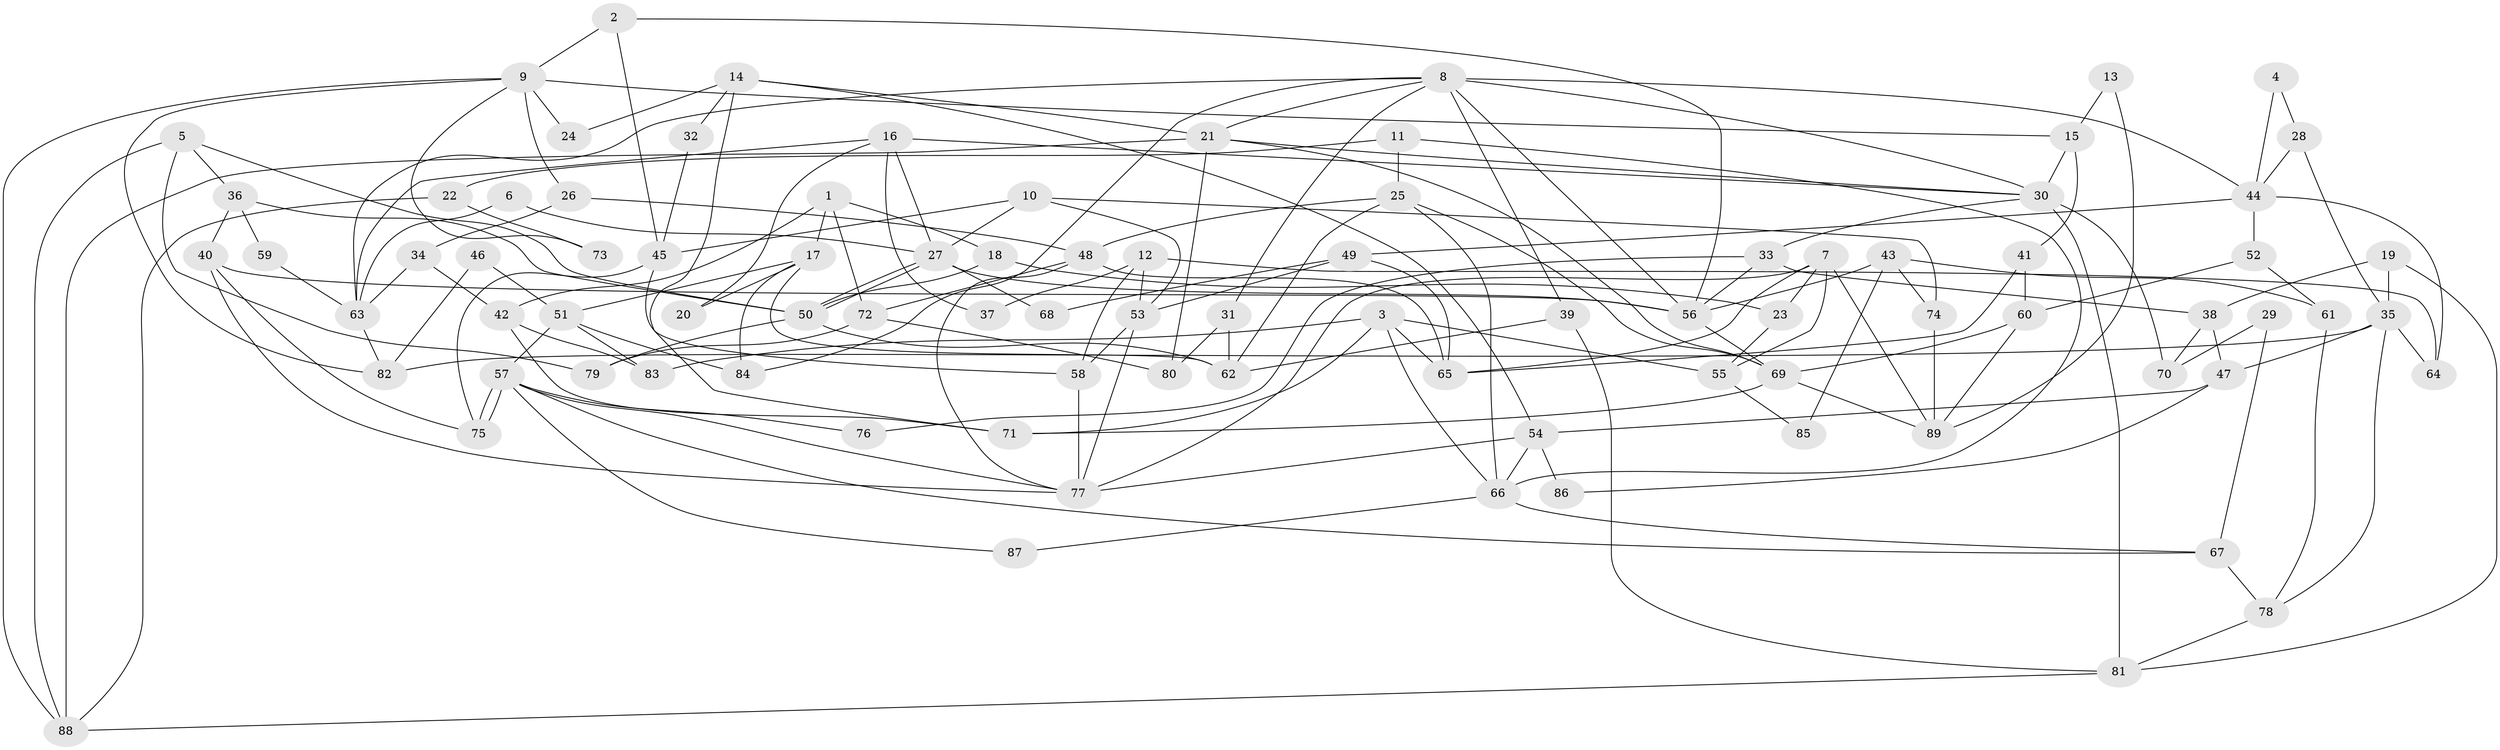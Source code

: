 // Generated by graph-tools (version 1.1) at 2025/26/03/09/25 03:26:13]
// undirected, 89 vertices, 178 edges
graph export_dot {
graph [start="1"]
  node [color=gray90,style=filled];
  1;
  2;
  3;
  4;
  5;
  6;
  7;
  8;
  9;
  10;
  11;
  12;
  13;
  14;
  15;
  16;
  17;
  18;
  19;
  20;
  21;
  22;
  23;
  24;
  25;
  26;
  27;
  28;
  29;
  30;
  31;
  32;
  33;
  34;
  35;
  36;
  37;
  38;
  39;
  40;
  41;
  42;
  43;
  44;
  45;
  46;
  47;
  48;
  49;
  50;
  51;
  52;
  53;
  54;
  55;
  56;
  57;
  58;
  59;
  60;
  61;
  62;
  63;
  64;
  65;
  66;
  67;
  68;
  69;
  70;
  71;
  72;
  73;
  74;
  75;
  76;
  77;
  78;
  79;
  80;
  81;
  82;
  83;
  84;
  85;
  86;
  87;
  88;
  89;
  1 -- 18;
  1 -- 17;
  1 -- 42;
  1 -- 72;
  2 -- 9;
  2 -- 56;
  2 -- 45;
  3 -- 66;
  3 -- 83;
  3 -- 55;
  3 -- 65;
  3 -- 71;
  4 -- 28;
  4 -- 44;
  5 -- 36;
  5 -- 50;
  5 -- 79;
  5 -- 88;
  6 -- 27;
  6 -- 63;
  7 -- 65;
  7 -- 77;
  7 -- 23;
  7 -- 55;
  7 -- 89;
  8 -- 63;
  8 -- 21;
  8 -- 30;
  8 -- 31;
  8 -- 39;
  8 -- 44;
  8 -- 56;
  8 -- 84;
  9 -- 88;
  9 -- 26;
  9 -- 15;
  9 -- 24;
  9 -- 73;
  9 -- 82;
  10 -- 74;
  10 -- 27;
  10 -- 45;
  10 -- 53;
  11 -- 25;
  11 -- 66;
  11 -- 22;
  12 -- 58;
  12 -- 53;
  12 -- 37;
  12 -- 64;
  13 -- 15;
  13 -- 89;
  14 -- 71;
  14 -- 54;
  14 -- 21;
  14 -- 24;
  14 -- 32;
  15 -- 30;
  15 -- 41;
  16 -- 30;
  16 -- 27;
  16 -- 20;
  16 -- 37;
  16 -- 63;
  17 -- 62;
  17 -- 84;
  17 -- 20;
  17 -- 51;
  18 -- 23;
  18 -- 50;
  19 -- 38;
  19 -- 81;
  19 -- 35;
  21 -- 80;
  21 -- 30;
  21 -- 69;
  21 -- 88;
  22 -- 88;
  22 -- 73;
  23 -- 55;
  25 -- 69;
  25 -- 62;
  25 -- 48;
  25 -- 66;
  26 -- 34;
  26 -- 48;
  27 -- 50;
  27 -- 50;
  27 -- 56;
  27 -- 68;
  28 -- 44;
  28 -- 35;
  29 -- 70;
  29 -- 67;
  30 -- 33;
  30 -- 70;
  30 -- 81;
  31 -- 62;
  31 -- 80;
  32 -- 45;
  33 -- 56;
  33 -- 38;
  33 -- 76;
  34 -- 42;
  34 -- 63;
  35 -- 64;
  35 -- 47;
  35 -- 78;
  35 -- 82;
  36 -- 50;
  36 -- 40;
  36 -- 59;
  38 -- 47;
  38 -- 70;
  39 -- 81;
  39 -- 62;
  40 -- 75;
  40 -- 56;
  40 -- 77;
  41 -- 65;
  41 -- 60;
  42 -- 71;
  42 -- 83;
  43 -- 56;
  43 -- 61;
  43 -- 74;
  43 -- 85;
  44 -- 49;
  44 -- 52;
  44 -- 64;
  45 -- 58;
  45 -- 75;
  46 -- 51;
  46 -- 82;
  47 -- 54;
  47 -- 86;
  48 -- 77;
  48 -- 65;
  48 -- 72;
  49 -- 53;
  49 -- 65;
  49 -- 68;
  50 -- 79;
  50 -- 62;
  51 -- 57;
  51 -- 83;
  51 -- 84;
  52 -- 60;
  52 -- 61;
  53 -- 77;
  53 -- 58;
  54 -- 66;
  54 -- 77;
  54 -- 86;
  55 -- 85;
  56 -- 69;
  57 -- 75;
  57 -- 75;
  57 -- 77;
  57 -- 67;
  57 -- 76;
  57 -- 87;
  58 -- 77;
  59 -- 63;
  60 -- 89;
  60 -- 69;
  61 -- 78;
  63 -- 82;
  66 -- 67;
  66 -- 87;
  67 -- 78;
  69 -- 71;
  69 -- 89;
  72 -- 79;
  72 -- 80;
  74 -- 89;
  78 -- 81;
  81 -- 88;
}
